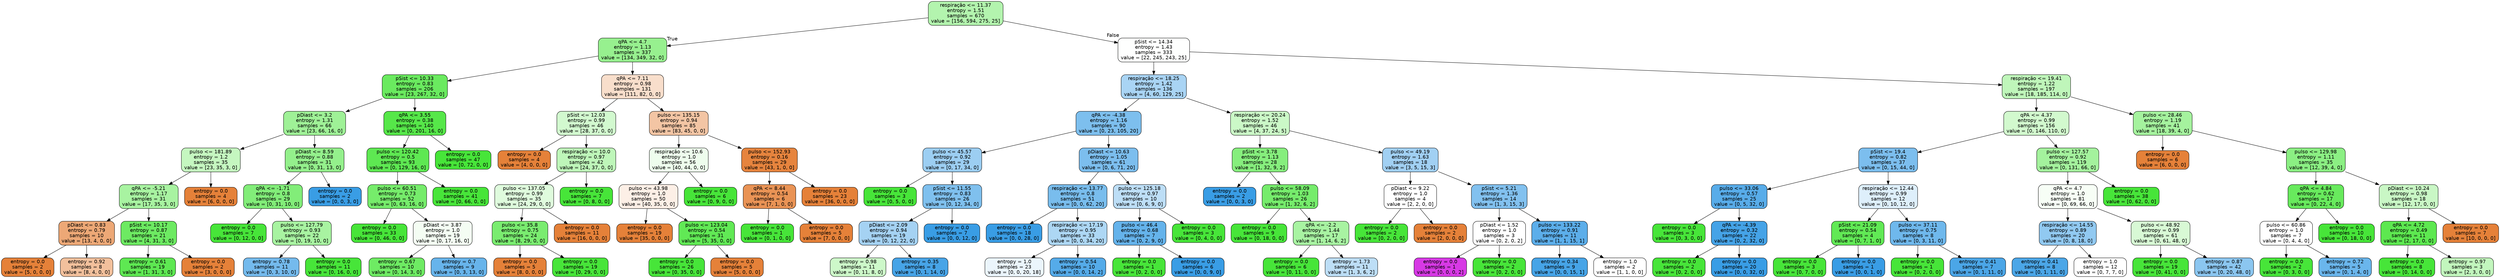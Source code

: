 digraph Tree {
node [shape=box, style="filled, rounded", color="black", fontname="helvetica"] ;
edge [fontname="helvetica"] ;
0 [label="respiração <= 11.37\nentropy = 1.51\nsamples = 670\nvalue = [156, 594, 275, 25]", fillcolor="#b3f4ae"] ;
1 [label="qPA <= 4.7\nentropy = 1.13\nsamples = 337\nvalue = [134, 349, 32, 0]", fillcolor="#97f08f"] ;
0 -> 1 [labeldistance=2.5, labelangle=45, headlabel="True"] ;
2 [label="pSist <= 10.33\nentropy = 0.83\nsamples = 206\nvalue = [23, 267, 32, 0]", fillcolor="#6aea5f"] ;
1 -> 2 ;
3 [label="pDiast <= 3.2\nentropy = 1.31\nsamples = 66\nvalue = [23, 66, 16, 0]", fillcolor="#9ff197"] ;
2 -> 3 ;
4 [label="pulso <= 181.89\nentropy = 1.2\nsamples = 35\nvalue = [23, 35, 3, 0]", fillcolor="#c5f7c0"] ;
3 -> 4 ;
5 [label="qPA <= -5.21\nentropy = 1.17\nsamples = 31\nvalue = [17, 35, 3, 0]", fillcolor="#a8f3a1"] ;
4 -> 5 ;
6 [label="pDiast <= 0.83\nentropy = 0.79\nsamples = 10\nvalue = [13, 4, 0, 0]", fillcolor="#eda876"] ;
5 -> 6 ;
7 [label="entropy = 0.0\nsamples = 2\nvalue = [5, 0, 0, 0]", fillcolor="#e58139"] ;
6 -> 7 ;
8 [label="entropy = 0.92\nsamples = 8\nvalue = [8, 4, 0, 0]", fillcolor="#f2c09c"] ;
6 -> 8 ;
9 [label="pSist <= 10.17\nentropy = 0.87\nsamples = 21\nvalue = [4, 31, 3, 0]", fillcolor="#6dea62"] ;
5 -> 9 ;
10 [label="entropy = 0.61\nsamples = 19\nvalue = [1, 31, 3, 0]", fillcolor="#5ee852"] ;
9 -> 10 ;
11 [label="entropy = 0.0\nsamples = 2\nvalue = [3, 0, 0, 0]", fillcolor="#e58139"] ;
9 -> 11 ;
12 [label="entropy = 0.0\nsamples = 4\nvalue = [6, 0, 0, 0]", fillcolor="#e58139"] ;
4 -> 12 ;
13 [label="pDiast <= 8.59\nentropy = 0.88\nsamples = 31\nvalue = [0, 31, 13, 0]", fillcolor="#94f08c"] ;
3 -> 13 ;
14 [label="qPA <= -1.71\nentropy = 0.8\nsamples = 29\nvalue = [0, 31, 10, 0]", fillcolor="#82ed79"] ;
13 -> 14 ;
15 [label="entropy = 0.0\nsamples = 7\nvalue = [0, 12, 0, 0]", fillcolor="#47e539"] ;
14 -> 15 ;
16 [label="pulso <= 127.79\nentropy = 0.93\nsamples = 22\nvalue = [0, 19, 10, 0]", fillcolor="#a8f3a1"] ;
14 -> 16 ;
17 [label="entropy = 0.78\nsamples = 11\nvalue = [0, 3, 10, 0]", fillcolor="#74baed"] ;
16 -> 17 ;
18 [label="entropy = 0.0\nsamples = 11\nvalue = [0, 16, 0, 0]", fillcolor="#47e539"] ;
16 -> 18 ;
19 [label="entropy = 0.0\nsamples = 2\nvalue = [0, 0, 3, 0]", fillcolor="#399de5"] ;
13 -> 19 ;
20 [label="qPA <= 3.55\nentropy = 0.38\nsamples = 140\nvalue = [0, 201, 16, 0]", fillcolor="#56e749"] ;
2 -> 20 ;
21 [label="pulso <= 120.42\nentropy = 0.5\nsamples = 93\nvalue = [0, 129, 16, 0]", fillcolor="#5ee852"] ;
20 -> 21 ;
22 [label="pulso <= 60.51\nentropy = 0.73\nsamples = 52\nvalue = [0, 63, 16, 0]", fillcolor="#76ec6b"] ;
21 -> 22 ;
23 [label="entropy = 0.0\nsamples = 33\nvalue = [0, 46, 0, 0]", fillcolor="#47e539"] ;
22 -> 23 ;
24 [label="pDiast <= 3.87\nentropy = 1.0\nsamples = 19\nvalue = [0, 17, 16, 0]", fillcolor="#f4fdf3"] ;
22 -> 24 ;
25 [label="entropy = 0.67\nsamples = 10\nvalue = [0, 14, 3, 0]", fillcolor="#6eeb63"] ;
24 -> 25 ;
26 [label="entropy = 0.7\nsamples = 9\nvalue = [0, 3, 13, 0]", fillcolor="#67b4eb"] ;
24 -> 26 ;
27 [label="entropy = 0.0\nsamples = 41\nvalue = [0, 66, 0, 0]", fillcolor="#47e539"] ;
21 -> 27 ;
28 [label="entropy = 0.0\nsamples = 47\nvalue = [0, 72, 0, 0]", fillcolor="#47e539"] ;
20 -> 28 ;
29 [label="qPA <= 7.11\nentropy = 0.98\nsamples = 131\nvalue = [111, 82, 0, 0]", fillcolor="#f8decb"] ;
1 -> 29 ;
30 [label="pSist <= 12.03\nentropy = 0.99\nsamples = 46\nvalue = [28, 37, 0, 0]", fillcolor="#d2f9cf"] ;
29 -> 30 ;
31 [label="entropy = 0.0\nsamples = 4\nvalue = [4, 0, 0, 0]", fillcolor="#e58139"] ;
30 -> 31 ;
32 [label="respiração <= 10.0\nentropy = 0.97\nsamples = 42\nvalue = [24, 37, 0, 0]", fillcolor="#bef6b9"] ;
30 -> 32 ;
33 [label="pulso <= 137.05\nentropy = 0.99\nsamples = 35\nvalue = [24, 29, 0, 0]", fillcolor="#dffbdd"] ;
32 -> 33 ;
34 [label="pulso <= 35.8\nentropy = 0.75\nsamples = 24\nvalue = [8, 29, 0, 0]", fillcolor="#7aec70"] ;
33 -> 34 ;
35 [label="entropy = 0.0\nsamples = 5\nvalue = [8, 0, 0, 0]", fillcolor="#e58139"] ;
34 -> 35 ;
36 [label="entropy = 0.0\nsamples = 19\nvalue = [0, 29, 0, 0]", fillcolor="#47e539"] ;
34 -> 36 ;
37 [label="entropy = 0.0\nsamples = 11\nvalue = [16, 0, 0, 0]", fillcolor="#e58139"] ;
33 -> 37 ;
38 [label="entropy = 0.0\nsamples = 7\nvalue = [0, 8, 0, 0]", fillcolor="#47e539"] ;
32 -> 38 ;
39 [label="pulso <= 135.15\nentropy = 0.94\nsamples = 85\nvalue = [83, 45, 0, 0]", fillcolor="#f3c5a4"] ;
29 -> 39 ;
40 [label="respiração <= 10.6\nentropy = 1.0\nsamples = 56\nvalue = [40, 44, 0, 0]", fillcolor="#eefded"] ;
39 -> 40 ;
41 [label="pulso <= 43.98\nentropy = 1.0\nsamples = 50\nvalue = [40, 35, 0, 0]", fillcolor="#fcefe6"] ;
40 -> 41 ;
42 [label="entropy = 0.0\nsamples = 19\nvalue = [35, 0, 0, 0]", fillcolor="#e58139"] ;
41 -> 42 ;
43 [label="pulso <= 123.04\nentropy = 0.54\nsamples = 31\nvalue = [5, 35, 0, 0]", fillcolor="#61e955"] ;
41 -> 43 ;
44 [label="entropy = 0.0\nsamples = 26\nvalue = [0, 35, 0, 0]", fillcolor="#47e539"] ;
43 -> 44 ;
45 [label="entropy = 0.0\nsamples = 5\nvalue = [5, 0, 0, 0]", fillcolor="#e58139"] ;
43 -> 45 ;
46 [label="entropy = 0.0\nsamples = 6\nvalue = [0, 9, 0, 0]", fillcolor="#47e539"] ;
40 -> 46 ;
47 [label="pulso <= 152.93\nentropy = 0.16\nsamples = 29\nvalue = [43, 1, 0, 0]", fillcolor="#e6843e"] ;
39 -> 47 ;
48 [label="qPA <= 8.44\nentropy = 0.54\nsamples = 6\nvalue = [7, 1, 0, 0]", fillcolor="#e99355"] ;
47 -> 48 ;
49 [label="entropy = 0.0\nsamples = 1\nvalue = [0, 1, 0, 0]", fillcolor="#47e539"] ;
48 -> 49 ;
50 [label="entropy = 0.0\nsamples = 5\nvalue = [7, 0, 0, 0]", fillcolor="#e58139"] ;
48 -> 50 ;
51 [label="entropy = 0.0\nsamples = 23\nvalue = [36, 0, 0, 0]", fillcolor="#e58139"] ;
47 -> 51 ;
52 [label="pSist <= 14.34\nentropy = 1.43\nsamples = 333\nvalue = [22, 245, 243, 25]", fillcolor="#fefffe"] ;
0 -> 52 [labeldistance=2.5, labelangle=-45, headlabel="False"] ;
53 [label="respiração <= 18.25\nentropy = 1.42\nsamples = 136\nvalue = [4, 60, 129, 25]", fillcolor="#a9d4f4"] ;
52 -> 53 ;
54 [label="qPA <= -4.38\nentropy = 1.16\nsamples = 90\nvalue = [0, 23, 105, 20]", fillcolor="#7dbfee"] ;
53 -> 54 ;
55 [label="pulso <= 45.57\nentropy = 0.92\nsamples = 29\nvalue = [0, 17, 34, 0]", fillcolor="#9ccef2"] ;
54 -> 55 ;
56 [label="entropy = 0.0\nsamples = 3\nvalue = [0, 5, 0, 0]", fillcolor="#47e539"] ;
55 -> 56 ;
57 [label="pSist <= 11.55\nentropy = 0.83\nsamples = 26\nvalue = [0, 12, 34, 0]", fillcolor="#7fc0ee"] ;
55 -> 57 ;
58 [label="pDiast <= 2.09\nentropy = 0.94\nsamples = 19\nvalue = [0, 12, 22, 0]", fillcolor="#a5d2f3"] ;
57 -> 58 ;
59 [label="entropy = 0.98\nsamples = 11\nvalue = [0, 11, 8, 0]", fillcolor="#cdf8c9"] ;
58 -> 59 ;
60 [label="entropy = 0.35\nsamples = 8\nvalue = [0, 1, 14, 0]", fillcolor="#47a4e7"] ;
58 -> 60 ;
61 [label="entropy = 0.0\nsamples = 7\nvalue = [0, 0, 12, 0]", fillcolor="#399de5"] ;
57 -> 61 ;
62 [label="pDiast <= 10.63\nentropy = 1.05\nsamples = 61\nvalue = [0, 6, 71, 20]", fillcolor="#7cbeee"] ;
54 -> 62 ;
63 [label="respiração <= 13.77\nentropy = 0.8\nsamples = 51\nvalue = [0, 0, 62, 20]", fillcolor="#79bded"] ;
62 -> 63 ;
64 [label="entropy = 0.0\nsamples = 18\nvalue = [0, 0, 28, 0]", fillcolor="#399de5"] ;
63 -> 64 ;
65 [label="respiração <= 17.19\nentropy = 0.95\nsamples = 33\nvalue = [0, 0, 34, 20]", fillcolor="#add7f4"] ;
63 -> 65 ;
66 [label="entropy = 1.0\nsamples = 23\nvalue = [0, 0, 20, 18]", fillcolor="#ebf5fc"] ;
65 -> 66 ;
67 [label="entropy = 0.54\nsamples = 10\nvalue = [0, 0, 14, 2]", fillcolor="#55abe9"] ;
65 -> 67 ;
68 [label="pulso <= 125.18\nentropy = 0.97\nsamples = 10\nvalue = [0, 6, 9, 0]", fillcolor="#bddef6"] ;
62 -> 68 ;
69 [label="pulso <= 46.4\nentropy = 0.68\nsamples = 7\nvalue = [0, 2, 9, 0]", fillcolor="#65b3eb"] ;
68 -> 69 ;
70 [label="entropy = 0.0\nsamples = 1\nvalue = [0, 2, 0, 0]", fillcolor="#47e539"] ;
69 -> 70 ;
71 [label="entropy = 0.0\nsamples = 6\nvalue = [0, 0, 9, 0]", fillcolor="#399de5"] ;
69 -> 71 ;
72 [label="entropy = 0.0\nsamples = 3\nvalue = [0, 4, 0, 0]", fillcolor="#47e539"] ;
68 -> 72 ;
73 [label="respiração <= 20.24\nentropy = 1.52\nsamples = 46\nvalue = [4, 37, 24, 5]", fillcolor="#cbf8c7"] ;
53 -> 73 ;
74 [label="pSist <= 3.78\nentropy = 1.13\nsamples = 28\nvalue = [1, 32, 9, 2]", fillcolor="#86ee7d"] ;
73 -> 74 ;
75 [label="entropy = 0.0\nsamples = 2\nvalue = [0, 0, 3, 0]", fillcolor="#399de5"] ;
74 -> 75 ;
76 [label="pulso <= 58.09\nentropy = 1.03\nsamples = 26\nvalue = [1, 32, 6, 2]", fillcolor="#76ec6c"] ;
74 -> 76 ;
77 [label="entropy = 0.0\nsamples = 9\nvalue = [0, 18, 0, 0]", fillcolor="#47e539"] ;
76 -> 77 ;
78 [label="qPA <= -2.2\nentropy = 1.44\nsamples = 17\nvalue = [1, 14, 6, 2]", fillcolor="#a8f3a2"] ;
76 -> 78 ;
79 [label="entropy = 0.0\nsamples = 6\nvalue = [0, 11, 0, 0]", fillcolor="#47e539"] ;
78 -> 79 ;
80 [label="entropy = 1.73\nsamples = 11\nvalue = [1, 3, 6, 2]", fillcolor="#bddef6"] ;
78 -> 80 ;
81 [label="pulso <= 49.19\nentropy = 1.63\nsamples = 18\nvalue = [3, 5, 15, 3]", fillcolor="#a1d0f3"] ;
73 -> 81 ;
82 [label="pDiast <= 9.22\nentropy = 1.0\nsamples = 4\nvalue = [2, 2, 0, 0]", fillcolor="#ffffff"] ;
81 -> 82 ;
83 [label="entropy = 0.0\nsamples = 2\nvalue = [0, 2, 0, 0]", fillcolor="#47e539"] ;
82 -> 83 ;
84 [label="entropy = 0.0\nsamples = 2\nvalue = [2, 0, 0, 0]", fillcolor="#e58139"] ;
82 -> 84 ;
85 [label="pSist <= 5.21\nentropy = 1.36\nsamples = 14\nvalue = [1, 3, 15, 3]", fillcolor="#82c1ef"] ;
81 -> 85 ;
86 [label="pDiast <= 1.52\nentropy = 1.0\nsamples = 3\nvalue = [0, 2, 0, 2]", fillcolor="#ffffff"] ;
85 -> 86 ;
87 [label="entropy = 0.0\nsamples = 1\nvalue = [0, 0, 0, 2]", fillcolor="#d739e5"] ;
86 -> 87 ;
88 [label="entropy = 0.0\nsamples = 2\nvalue = [0, 2, 0, 0]", fillcolor="#47e539"] ;
86 -> 88 ;
89 [label="pulso <= 133.22\nentropy = 0.91\nsamples = 11\nvalue = [1, 1, 15, 1]", fillcolor="#5caeea"] ;
85 -> 89 ;
90 [label="entropy = 0.34\nsamples = 9\nvalue = [0, 0, 15, 1]", fillcolor="#46a4e7"] ;
89 -> 90 ;
91 [label="entropy = 1.0\nsamples = 2\nvalue = [1, 1, 0, 0]", fillcolor="#ffffff"] ;
89 -> 91 ;
92 [label="respiração <= 19.41\nentropy = 1.22\nsamples = 197\nvalue = [18, 185, 114, 0]", fillcolor="#bff6ba"] ;
52 -> 92 ;
93 [label="qPA <= 4.37\nentropy = 0.99\nsamples = 156\nvalue = [0, 146, 110, 0]", fillcolor="#d2f9ce"] ;
92 -> 93 ;
94 [label="pSist <= 19.4\nentropy = 0.82\nsamples = 37\nvalue = [0, 15, 44, 0]", fillcolor="#7cbeee"] ;
93 -> 94 ;
95 [label="pulso <= 33.06\nentropy = 0.57\nsamples = 25\nvalue = [0, 5, 32, 0]", fillcolor="#58ace9"] ;
94 -> 95 ;
96 [label="entropy = 0.0\nsamples = 3\nvalue = [0, 3, 0, 0]", fillcolor="#47e539"] ;
95 -> 96 ;
97 [label="qPA <= -4.39\nentropy = 0.32\nsamples = 22\nvalue = [0, 2, 32, 0]", fillcolor="#45a3e7"] ;
95 -> 97 ;
98 [label="entropy = 0.0\nsamples = 2\nvalue = [0, 2, 0, 0]", fillcolor="#47e539"] ;
97 -> 98 ;
99 [label="entropy = 0.0\nsamples = 20\nvalue = [0, 0, 32, 0]", fillcolor="#399de5"] ;
97 -> 99 ;
100 [label="respiração <= 12.44\nentropy = 0.99\nsamples = 12\nvalue = [0, 10, 12, 0]", fillcolor="#deeffb"] ;
94 -> 100 ;
101 [label="pSist <= 21.09\nentropy = 0.54\nsamples = 4\nvalue = [0, 7, 1, 0]", fillcolor="#61e955"] ;
100 -> 101 ;
102 [label="entropy = 0.0\nsamples = 3\nvalue = [0, 7, 0, 0]", fillcolor="#47e539"] ;
101 -> 102 ;
103 [label="entropy = 0.0\nsamples = 1\nvalue = [0, 0, 1, 0]", fillcolor="#399de5"] ;
101 -> 103 ;
104 [label="pulso <= 37.11\nentropy = 0.75\nsamples = 8\nvalue = [0, 3, 11, 0]", fillcolor="#6fb8ec"] ;
100 -> 104 ;
105 [label="entropy = 0.0\nsamples = 1\nvalue = [0, 2, 0, 0]", fillcolor="#47e539"] ;
104 -> 105 ;
106 [label="entropy = 0.41\nsamples = 7\nvalue = [0, 1, 11, 0]", fillcolor="#4ba6e7"] ;
104 -> 106 ;
107 [label="pulso <= 127.57\nentropy = 0.92\nsamples = 119\nvalue = [0, 131, 66, 0]", fillcolor="#a4f29d"] ;
93 -> 107 ;
108 [label="qPA <= 4.7\nentropy = 1.0\nsamples = 81\nvalue = [0, 69, 66, 0]", fillcolor="#f7fef6"] ;
107 -> 108 ;
109 [label="respiração <= 14.55\nentropy = 0.89\nsamples = 20\nvalue = [0, 8, 18, 0]", fillcolor="#91c9f1"] ;
108 -> 109 ;
110 [label="entropy = 0.41\nsamples = 8\nvalue = [0, 1, 11, 0]", fillcolor="#4ba6e7"] ;
109 -> 110 ;
111 [label="entropy = 1.0\nsamples = 12\nvalue = [0, 7, 7, 0]", fillcolor="#ffffff"] ;
109 -> 111 ;
112 [label="pulso <= 48.92\nentropy = 0.99\nsamples = 61\nvalue = [0, 61, 48, 0]", fillcolor="#d8f9d5"] ;
108 -> 112 ;
113 [label="entropy = 0.0\nsamples = 19\nvalue = [0, 41, 0, 0]", fillcolor="#47e539"] ;
112 -> 113 ;
114 [label="entropy = 0.87\nsamples = 42\nvalue = [0, 20, 48, 0]", fillcolor="#8bc6f0"] ;
112 -> 114 ;
115 [label="entropy = 0.0\nsamples = 38\nvalue = [0, 62, 0, 0]", fillcolor="#47e539"] ;
107 -> 115 ;
116 [label="pulso <= 28.46\nentropy = 1.19\nsamples = 41\nvalue = [18, 39, 4, 0]", fillcolor="#a5f29e"] ;
92 -> 116 ;
117 [label="entropy = 0.0\nsamples = 6\nvalue = [6, 0, 0, 0]", fillcolor="#e58139"] ;
116 -> 117 ;
118 [label="pulso <= 129.98\nentropy = 1.11\nsamples = 35\nvalue = [12, 39, 4, 0]", fillcolor="#8bef83"] ;
116 -> 118 ;
119 [label="qPA <= 4.84\nentropy = 0.62\nsamples = 17\nvalue = [0, 22, 4, 0]", fillcolor="#68ea5d"] ;
118 -> 119 ;
120 [label="pulso <= 60.86\nentropy = 1.0\nsamples = 7\nvalue = [0, 4, 4, 0]", fillcolor="#ffffff"] ;
119 -> 120 ;
121 [label="entropy = 0.0\nsamples = 2\nvalue = [0, 3, 0, 0]", fillcolor="#47e539"] ;
120 -> 121 ;
122 [label="entropy = 0.72\nsamples = 5\nvalue = [0, 1, 4, 0]", fillcolor="#6ab6ec"] ;
120 -> 122 ;
123 [label="entropy = 0.0\nsamples = 10\nvalue = [0, 18, 0, 0]", fillcolor="#47e539"] ;
119 -> 123 ;
124 [label="pDiast <= 10.24\nentropy = 0.98\nsamples = 18\nvalue = [12, 17, 0, 0]", fillcolor="#c9f7c5"] ;
118 -> 124 ;
125 [label="qPA <= 4.72\nentropy = 0.49\nsamples = 11\nvalue = [2, 17, 0, 0]", fillcolor="#5de850"] ;
124 -> 125 ;
126 [label="entropy = 0.0\nsamples = 8\nvalue = [0, 14, 0, 0]", fillcolor="#47e539"] ;
125 -> 126 ;
127 [label="entropy = 0.97\nsamples = 3\nvalue = [2, 3, 0, 0]", fillcolor="#c2f6bd"] ;
125 -> 127 ;
128 [label="entropy = 0.0\nsamples = 7\nvalue = [10, 0, 0, 0]", fillcolor="#e58139"] ;
124 -> 128 ;
}